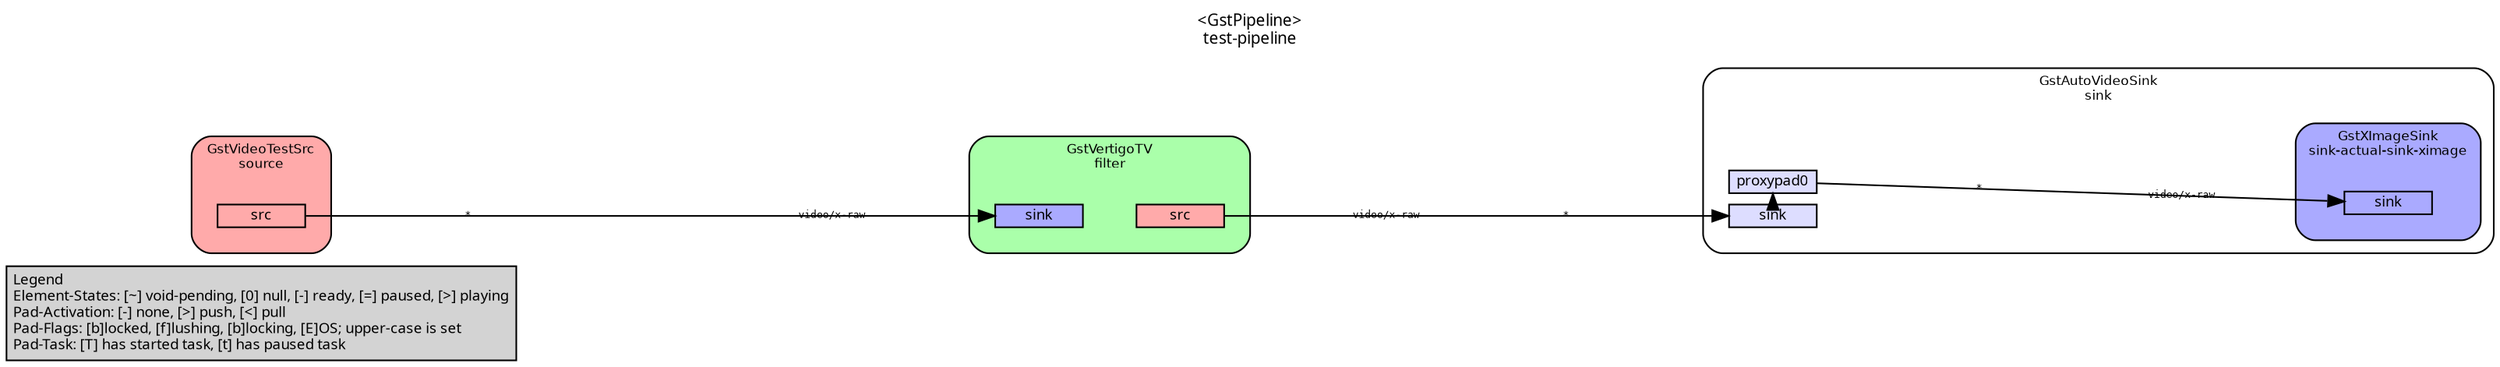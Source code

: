 digraph pipeline {
  rankdir=LR;
  fontname="sans";
  fontsize="10";
  labelloc=t;
  nodesep=.1;
  ranksep=.2;
  label="<GstPipeline>\ntest-pipeline";
  node [style="filled,rounded", shape=box, fontsize="9", fontname="sans", margin="0.0,0.0"];
  edge [labelfontsize="6", fontsize="9", fontname="monospace"];
  
  legend [
    pos="0,0!",
    margin="0.05,0.05",
    style="filled",
    label="Legend\lElement-States: [~] void-pending, [0] null, [-] ready, [=] paused, [>] playing\lPad-Activation: [-] none, [>] push, [<] pull\lPad-Flags: [b]locked, [f]lushing, [b]locking, [E]OS; upper-case is set\lPad-Task: [T] has started task, [t] has paused task\l",
  ];
  subgraph cluster_sink_0x55725599f060 {
    fontname="Bitstream Vera Sans";
    fontsize="8";
    style="filled,rounded";
    color=black;
    label="GstAutoVideoSink\nsink";
    subgraph cluster_sink_0x55725599f060_sink {
      label="";
      style="invis";
      _proxypad0_0x5572559a40b0 [color=black, fillcolor="#ddddff", label="proxypad0", height="0.2", style="filled,solid"];
    sink_0x55725599f060_sink_0x5572559a21f0 -> _proxypad0_0x5572559a40b0 [style=dashed, minlen=0]
      sink_0x55725599f060_sink_0x5572559a21f0 [color=black, fillcolor="#ddddff", label="sink", height="0.2", style="filled,solid"];
    }

    fillcolor="#ffffff";
    subgraph cluster_sink_actual_sink_ximage_0x5572559ece10 {
      fontname="Bitstream Vera Sans";
      fontsize="8";
      style="filled,rounded";
      color=black;
      label="GstXImageSink\nsink-actual-sink-ximage";
      subgraph cluster_sink_actual_sink_ximage_0x5572559ece10_sink {
        label="";
        style="invis";
        sink_actual_sink_ximage_0x5572559ece10_sink_0x55725599afa0 [color=black, fillcolor="#aaaaff", label="sink", height="0.2", style="filled,solid"];
      }

      fillcolor="#aaaaff";
    }

    _proxypad0_0x5572559a40b0 -> sink_actual_sink_ximage_0x5572559ece10_sink_0x55725599afa0 [labeldistance="10", labelangle="0", label="                                                  ", taillabel="*", headlabel="video/x-raw"]
  }

  subgraph cluster_filter_0x55725599cd50 {
    fontname="Bitstream Vera Sans";
    fontsize="8";
    style="filled,rounded";
    color=black;
    label="GstVertigoTV\nfilter";
    subgraph cluster_filter_0x55725599cd50_sink {
      label="";
      style="invis";
      filter_0x55725599cd50_sink_0x55725599a410 [color=black, fillcolor="#aaaaff", label="sink", height="0.2", style="filled,solid"];
    }

    subgraph cluster_filter_0x55725599cd50_src {
      label="";
      style="invis";
      filter_0x55725599cd50_src_0x55725599a660 [color=black, fillcolor="#ffaaaa", label="src", height="0.2", style="filled,solid"];
    }

    filter_0x55725599cd50_sink_0x55725599a410 -> filter_0x55725599cd50_src_0x55725599a660 [style="invis"];
    fillcolor="#aaffaa";
  }

  filter_0x55725599cd50_src_0x55725599a660 -> sink_0x55725599f060_sink_0x5572559a21f0 [labeldistance="10", labelangle="0", label="                                                  ", taillabel="video/x-raw", headlabel="*"]
  subgraph cluster_source_0x557255996fb0 {
    fontname="Bitstream Vera Sans";
    fontsize="8";
    style="filled,rounded";
    color=black;
    label="GstVideoTestSrc\nsource";
    subgraph cluster_source_0x557255996fb0_src {
      label="";
      style="invis";
      source_0x557255996fb0_src_0x55725599a1c0 [color=black, fillcolor="#ffaaaa", label="src", height="0.2", style="filled,solid"];
    }

    fillcolor="#ffaaaa";
  }

  source_0x557255996fb0_src_0x55725599a1c0 -> filter_0x55725599cd50_sink_0x55725599a410 [labeldistance="10", labelangle="0", label="                                                  ", taillabel="*", headlabel="video/x-raw"]
}
